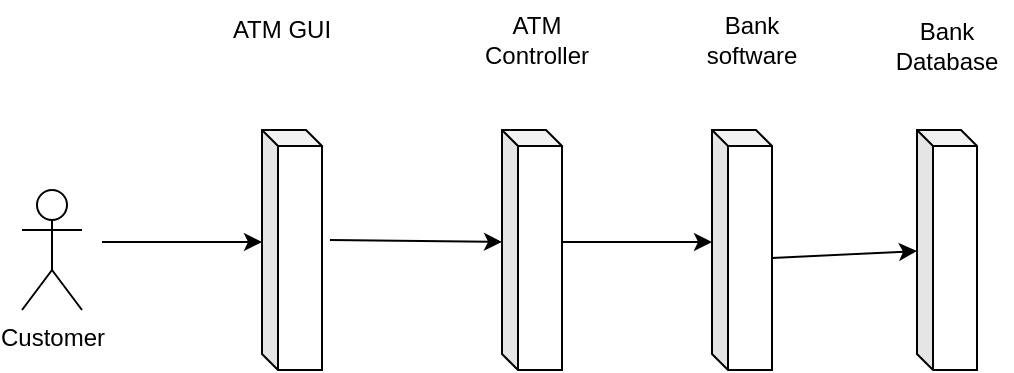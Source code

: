 <mxfile version="12.7.9" type="github">
  <diagram id="F5S1zg3dzq9zz6uw3c55" name="Page-1">
    <mxGraphModel dx="780" dy="1144" grid="1" gridSize="10" guides="1" tooltips="1" connect="1" arrows="1" fold="1" page="1" pageScale="1" pageWidth="850" pageHeight="1100" math="0" shadow="0">
      <root>
        <mxCell id="0" />
        <mxCell id="1" parent="0" />
        <mxCell id="G7syQeqwJXmZPjVYKhDB-1" value="Customer" style="shape=umlActor;verticalLabelPosition=bottom;labelBackgroundColor=#ffffff;verticalAlign=top;html=1;outlineConnect=0;" vertex="1" parent="1">
          <mxGeometry x="30" y="290" width="30" height="60" as="geometry" />
        </mxCell>
        <mxCell id="G7syQeqwJXmZPjVYKhDB-2" value="" style="shape=cube;whiteSpace=wrap;html=1;boundedLbl=1;backgroundOutline=1;darkOpacity=0.05;darkOpacity2=0.1;size=8;" vertex="1" parent="1">
          <mxGeometry x="150" y="260" width="30" height="120" as="geometry" />
        </mxCell>
        <mxCell id="G7syQeqwJXmZPjVYKhDB-3" value="" style="shape=cube;whiteSpace=wrap;html=1;boundedLbl=1;backgroundOutline=1;darkOpacity=0.05;darkOpacity2=0.1;size=8;" vertex="1" parent="1">
          <mxGeometry x="270" y="260" width="30" height="120" as="geometry" />
        </mxCell>
        <mxCell id="G7syQeqwJXmZPjVYKhDB-4" value="" style="shape=cube;whiteSpace=wrap;html=1;boundedLbl=1;backgroundOutline=1;darkOpacity=0.05;darkOpacity2=0.1;size=8;" vertex="1" parent="1">
          <mxGeometry x="477.5" y="260" width="30" height="120" as="geometry" />
        </mxCell>
        <mxCell id="G7syQeqwJXmZPjVYKhDB-5" value="" style="shape=cube;whiteSpace=wrap;html=1;boundedLbl=1;backgroundOutline=1;darkOpacity=0.05;darkOpacity2=0.1;size=8;" vertex="1" parent="1">
          <mxGeometry x="375" y="260" width="30" height="120" as="geometry" />
        </mxCell>
        <mxCell id="G7syQeqwJXmZPjVYKhDB-6" value="ATM GUI" style="text;html=1;strokeColor=none;fillColor=none;align=center;verticalAlign=middle;whiteSpace=wrap;rounded=0;" vertex="1" parent="1">
          <mxGeometry x="130" y="195" width="60" height="30" as="geometry" />
        </mxCell>
        <mxCell id="G7syQeqwJXmZPjVYKhDB-7" value="ATM Controller" style="text;html=1;strokeColor=none;fillColor=none;align=center;verticalAlign=middle;whiteSpace=wrap;rounded=0;" vertex="1" parent="1">
          <mxGeometry x="260" y="200" width="55" height="30" as="geometry" />
        </mxCell>
        <mxCell id="G7syQeqwJXmZPjVYKhDB-9" value="Bank software" style="text;html=1;strokeColor=none;fillColor=none;align=center;verticalAlign=middle;whiteSpace=wrap;rounded=0;" vertex="1" parent="1">
          <mxGeometry x="370" y="200" width="50" height="30" as="geometry" />
        </mxCell>
        <mxCell id="G7syQeqwJXmZPjVYKhDB-12" value="Bank Database" style="text;html=1;strokeColor=none;fillColor=none;align=center;verticalAlign=middle;whiteSpace=wrap;rounded=0;" vertex="1" parent="1">
          <mxGeometry x="460" y="200" width="65" height="35" as="geometry" />
        </mxCell>
        <mxCell id="G7syQeqwJXmZPjVYKhDB-14" value="" style="endArrow=classic;html=1;entryX=0;entryY=0;entryDx=0;entryDy=56;entryPerimeter=0;" edge="1" parent="1" target="G7syQeqwJXmZPjVYKhDB-2">
          <mxGeometry width="50" height="50" relative="1" as="geometry">
            <mxPoint x="70" y="316" as="sourcePoint" />
            <mxPoint x="120" y="270" as="targetPoint" />
          </mxGeometry>
        </mxCell>
        <mxCell id="G7syQeqwJXmZPjVYKhDB-15" value="" style="endArrow=classic;html=1;entryX=0;entryY=0;entryDx=0;entryDy=56;entryPerimeter=0;exitX=1.133;exitY=0.458;exitDx=0;exitDy=0;exitPerimeter=0;" edge="1" parent="1" source="G7syQeqwJXmZPjVYKhDB-2" target="G7syQeqwJXmZPjVYKhDB-3">
          <mxGeometry width="50" height="50" relative="1" as="geometry">
            <mxPoint x="180" y="310" as="sourcePoint" />
            <mxPoint x="260" y="310" as="targetPoint" />
          </mxGeometry>
        </mxCell>
        <mxCell id="G7syQeqwJXmZPjVYKhDB-16" value="" style="endArrow=classic;html=1;entryX=0;entryY=0;entryDx=0;entryDy=56;entryPerimeter=0;" edge="1" parent="1" target="G7syQeqwJXmZPjVYKhDB-5">
          <mxGeometry width="50" height="50" relative="1" as="geometry">
            <mxPoint x="300" y="316" as="sourcePoint" />
            <mxPoint x="340" y="300" as="targetPoint" />
          </mxGeometry>
        </mxCell>
        <mxCell id="G7syQeqwJXmZPjVYKhDB-17" value="" style="endArrow=classic;html=1;entryX=0;entryY=0;entryDx=0;entryDy=56;entryPerimeter=0;exitX=0;exitY=0;exitDx=30;exitDy=64;exitPerimeter=0;" edge="1" parent="1" source="G7syQeqwJXmZPjVYKhDB-5">
          <mxGeometry width="50" height="50" relative="1" as="geometry">
            <mxPoint x="410" y="321" as="sourcePoint" />
            <mxPoint x="477.5" y="320.52" as="targetPoint" />
          </mxGeometry>
        </mxCell>
      </root>
    </mxGraphModel>
  </diagram>
</mxfile>

